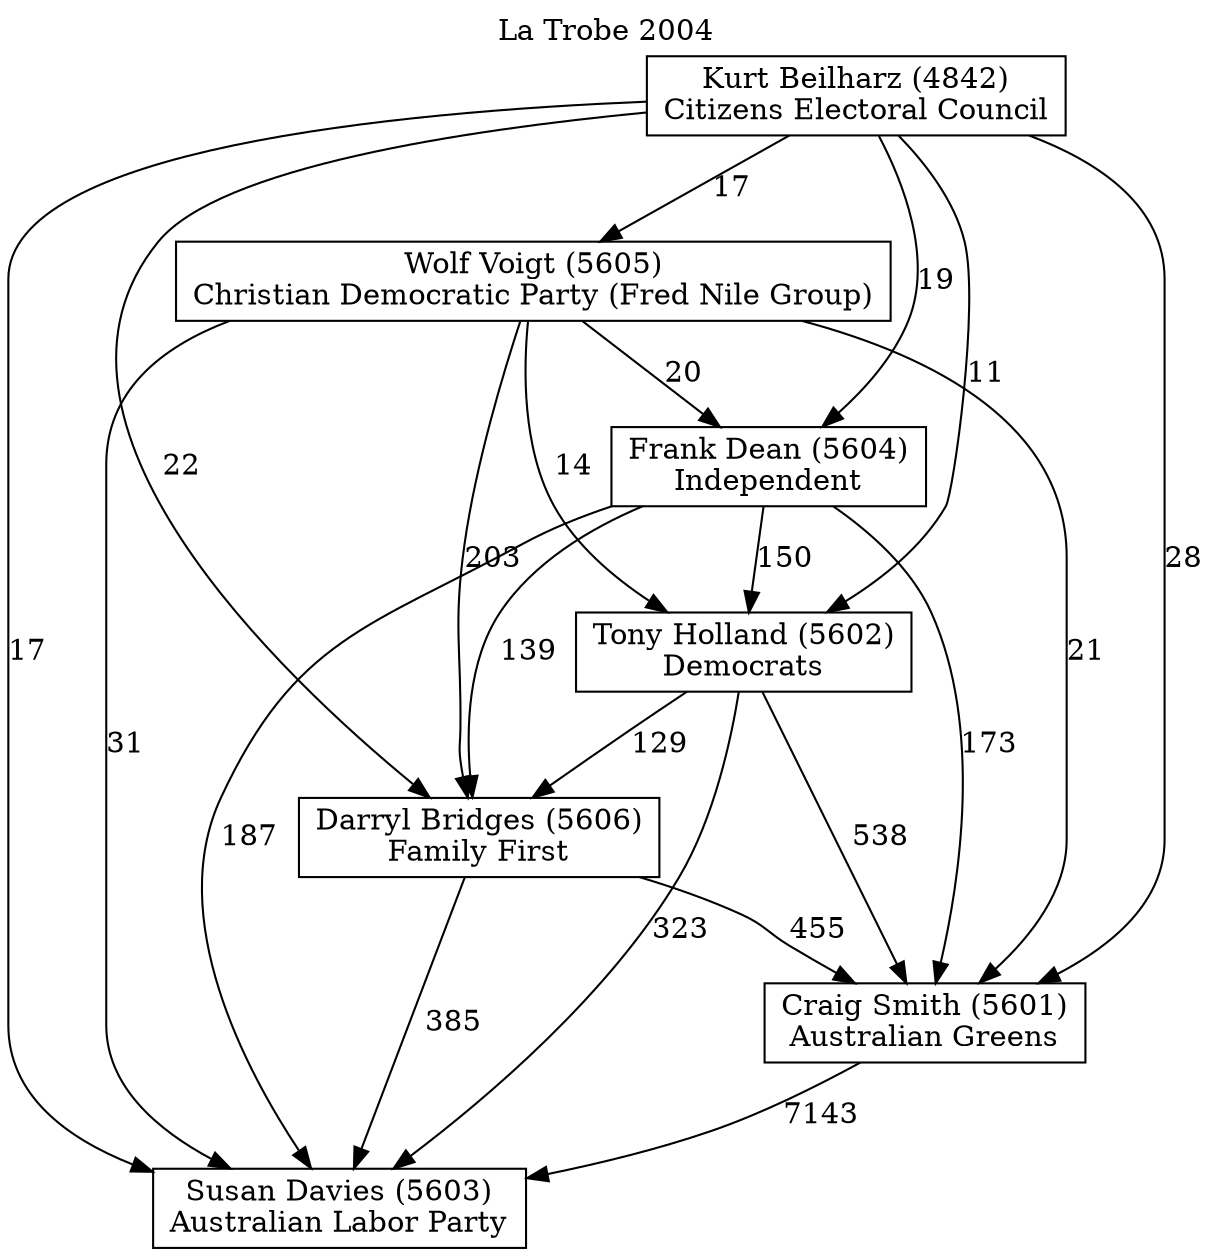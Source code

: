 // House preference flow
digraph "Susan Davies (5603)_La Trobe_2004" {
	graph [label="La Trobe 2004" labelloc=t mclimit=10]
	node [shape=box]
	"Craig Smith (5601)" [label="Craig Smith (5601)
Australian Greens"]
	"Darryl Bridges (5606)" [label="Darryl Bridges (5606)
Family First"]
	"Frank Dean (5604)" [label="Frank Dean (5604)
Independent"]
	"Kurt Beilharz (4842)" [label="Kurt Beilharz (4842)
Citizens Electoral Council"]
	"Susan Davies (5603)" [label="Susan Davies (5603)
Australian Labor Party"]
	"Tony Holland (5602)" [label="Tony Holland (5602)
Democrats"]
	"Wolf Voigt (5605)" [label="Wolf Voigt (5605)
Christian Democratic Party (Fred Nile Group)"]
	"Craig Smith (5601)" -> "Susan Davies (5603)" [label=7143]
	"Darryl Bridges (5606)" -> "Craig Smith (5601)" [label=455]
	"Darryl Bridges (5606)" -> "Susan Davies (5603)" [label=385]
	"Frank Dean (5604)" -> "Craig Smith (5601)" [label=173]
	"Frank Dean (5604)" -> "Darryl Bridges (5606)" [label=139]
	"Frank Dean (5604)" -> "Susan Davies (5603)" [label=187]
	"Frank Dean (5604)" -> "Tony Holland (5602)" [label=150]
	"Kurt Beilharz (4842)" -> "Craig Smith (5601)" [label=28]
	"Kurt Beilharz (4842)" -> "Darryl Bridges (5606)" [label=22]
	"Kurt Beilharz (4842)" -> "Frank Dean (5604)" [label=19]
	"Kurt Beilharz (4842)" -> "Susan Davies (5603)" [label=17]
	"Kurt Beilharz (4842)" -> "Tony Holland (5602)" [label=11]
	"Kurt Beilharz (4842)" -> "Wolf Voigt (5605)" [label=17]
	"Tony Holland (5602)" -> "Craig Smith (5601)" [label=538]
	"Tony Holland (5602)" -> "Darryl Bridges (5606)" [label=129]
	"Tony Holland (5602)" -> "Susan Davies (5603)" [label=323]
	"Wolf Voigt (5605)" -> "Craig Smith (5601)" [label=21]
	"Wolf Voigt (5605)" -> "Darryl Bridges (5606)" [label=203]
	"Wolf Voigt (5605)" -> "Frank Dean (5604)" [label=20]
	"Wolf Voigt (5605)" -> "Susan Davies (5603)" [label=31]
	"Wolf Voigt (5605)" -> "Tony Holland (5602)" [label=14]
}
